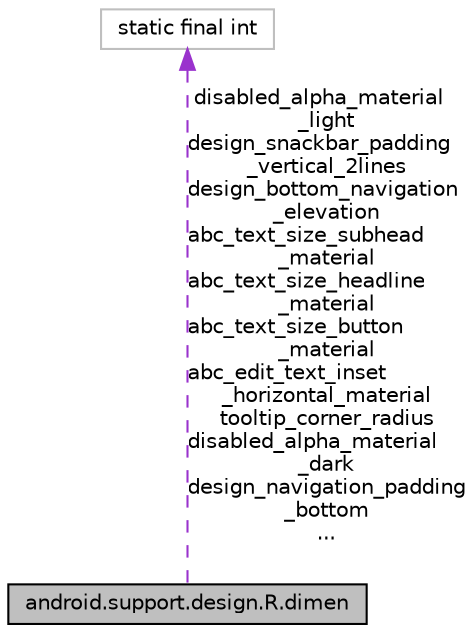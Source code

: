digraph "android.support.design.R.dimen"
{
 // INTERACTIVE_SVG=YES
 // LATEX_PDF_SIZE
  edge [fontname="Helvetica",fontsize="10",labelfontname="Helvetica",labelfontsize="10"];
  node [fontname="Helvetica",fontsize="10",shape=record];
  Node1 [label="android.support.design.R.dimen",height=0.2,width=0.4,color="black", fillcolor="grey75", style="filled", fontcolor="black",tooltip=" "];
  Node2 -> Node1 [dir="back",color="darkorchid3",fontsize="10",style="dashed",label=" disabled_alpha_material\l_light\ndesign_snackbar_padding\l_vertical_2lines\ndesign_bottom_navigation\l_elevation\nabc_text_size_subhead\l_material\nabc_text_size_headline\l_material\nabc_text_size_button\l_material\nabc_edit_text_inset\l_horizontal_material\ntooltip_corner_radius\ndisabled_alpha_material\l_dark\ndesign_navigation_padding\l_bottom\n..." ,fontname="Helvetica"];
  Node2 [label="static final int",height=0.2,width=0.4,color="grey75", fillcolor="white", style="filled",tooltip=" "];
}
